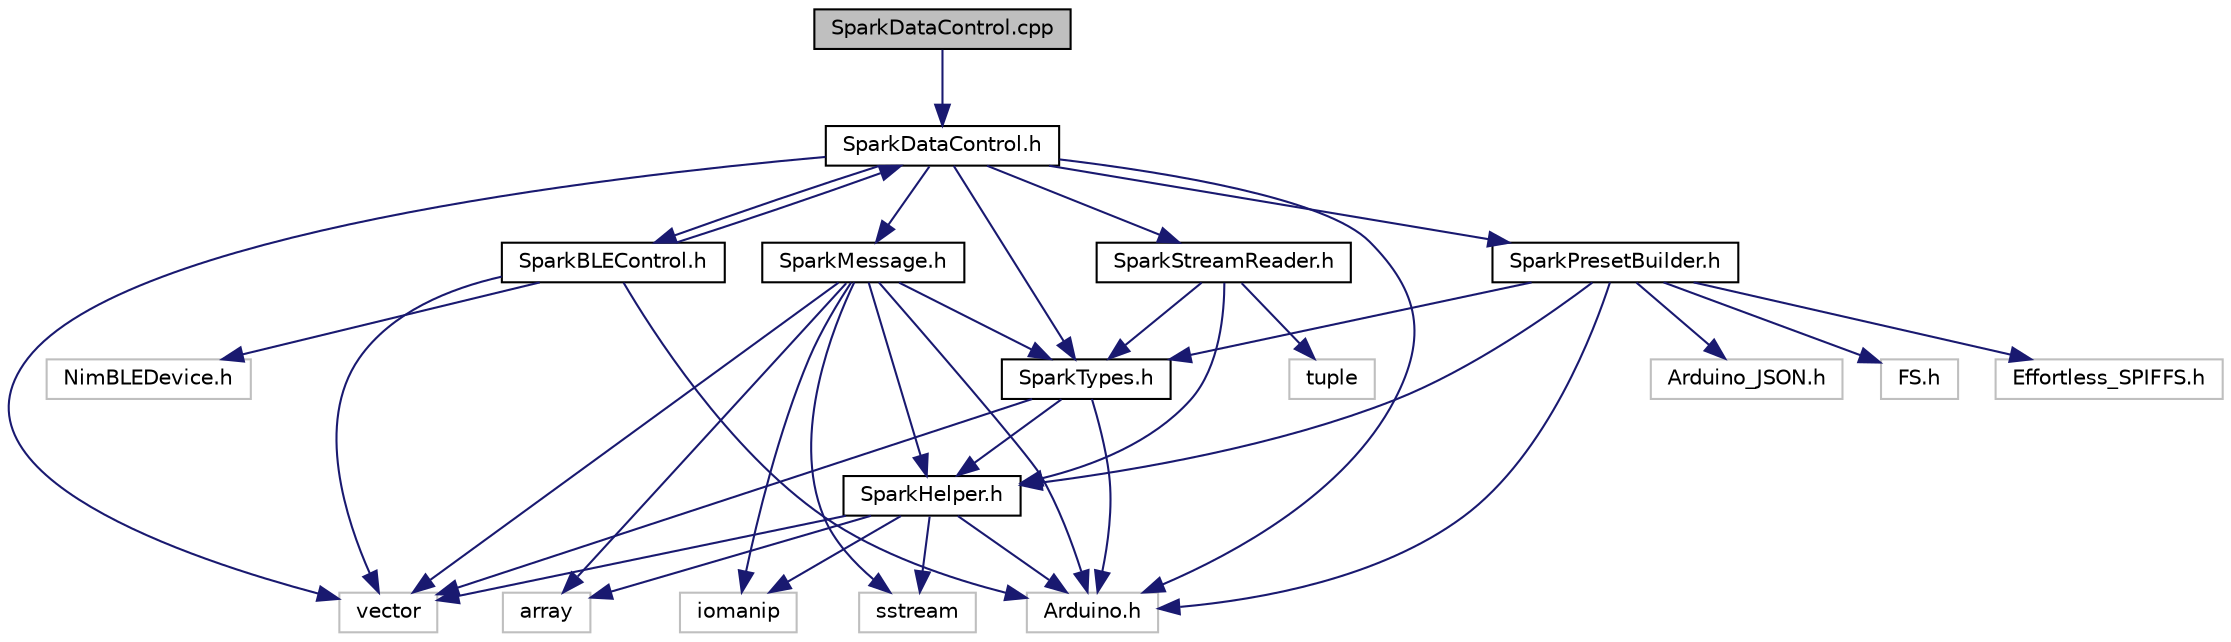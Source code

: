 digraph "SparkDataControl.cpp"
{
 // LATEX_PDF_SIZE
  edge [fontname="Helvetica",fontsize="10",labelfontname="Helvetica",labelfontsize="10"];
  node [fontname="Helvetica",fontsize="10",shape=record];
  Node1 [label="SparkDataControl.cpp",height=0.2,width=0.4,color="black", fillcolor="grey75", style="filled", fontcolor="black",tooltip=" "];
  Node1 -> Node2 [color="midnightblue",fontsize="10",style="solid"];
  Node2 [label="SparkDataControl.h",height=0.2,width=0.4,color="black", fillcolor="white", style="filled",URL="$_spark_data_control_8h.html",tooltip=" "];
  Node2 -> Node3 [color="midnightblue",fontsize="10",style="solid"];
  Node3 [label="vector",height=0.2,width=0.4,color="grey75", fillcolor="white", style="filled",tooltip=" "];
  Node2 -> Node4 [color="midnightblue",fontsize="10",style="solid"];
  Node4 [label="Arduino.h",height=0.2,width=0.4,color="grey75", fillcolor="white", style="filled",tooltip=" "];
  Node2 -> Node5 [color="midnightblue",fontsize="10",style="solid"];
  Node5 [label="SparkBLEControl.h",height=0.2,width=0.4,color="black", fillcolor="white", style="filled",URL="$_spark_b_l_e_control_8h.html",tooltip=" "];
  Node5 -> Node6 [color="midnightblue",fontsize="10",style="solid"];
  Node6 [label="NimBLEDevice.h",height=0.2,width=0.4,color="grey75", fillcolor="white", style="filled",tooltip=" "];
  Node5 -> Node4 [color="midnightblue",fontsize="10",style="solid"];
  Node5 -> Node3 [color="midnightblue",fontsize="10",style="solid"];
  Node5 -> Node2 [color="midnightblue",fontsize="10",style="solid"];
  Node2 -> Node7 [color="midnightblue",fontsize="10",style="solid"];
  Node7 [label="SparkMessage.h",height=0.2,width=0.4,color="black", fillcolor="white", style="filled",URL="$_spark_message_8h.html",tooltip=" "];
  Node7 -> Node8 [color="midnightblue",fontsize="10",style="solid"];
  Node8 [label="array",height=0.2,width=0.4,color="grey75", fillcolor="white", style="filled",tooltip=" "];
  Node7 -> Node3 [color="midnightblue",fontsize="10",style="solid"];
  Node7 -> Node9 [color="midnightblue",fontsize="10",style="solid"];
  Node9 [label="iomanip",height=0.2,width=0.4,color="grey75", fillcolor="white", style="filled",tooltip=" "];
  Node7 -> Node10 [color="midnightblue",fontsize="10",style="solid"];
  Node10 [label="sstream",height=0.2,width=0.4,color="grey75", fillcolor="white", style="filled",tooltip=" "];
  Node7 -> Node4 [color="midnightblue",fontsize="10",style="solid"];
  Node7 -> Node11 [color="midnightblue",fontsize="10",style="solid"];
  Node11 [label="SparkHelper.h",height=0.2,width=0.4,color="black", fillcolor="white", style="filled",URL="$_spark_helper_8h.html",tooltip=" "];
  Node11 -> Node8 [color="midnightblue",fontsize="10",style="solid"];
  Node11 -> Node3 [color="midnightblue",fontsize="10",style="solid"];
  Node11 -> Node9 [color="midnightblue",fontsize="10",style="solid"];
  Node11 -> Node10 [color="midnightblue",fontsize="10",style="solid"];
  Node11 -> Node4 [color="midnightblue",fontsize="10",style="solid"];
  Node7 -> Node12 [color="midnightblue",fontsize="10",style="solid"];
  Node12 [label="SparkTypes.h",height=0.2,width=0.4,color="black", fillcolor="white", style="filled",URL="$_spark_types_8h.html",tooltip=" "];
  Node12 -> Node3 [color="midnightblue",fontsize="10",style="solid"];
  Node12 -> Node4 [color="midnightblue",fontsize="10",style="solid"];
  Node12 -> Node11 [color="midnightblue",fontsize="10",style="solid"];
  Node2 -> Node13 [color="midnightblue",fontsize="10",style="solid"];
  Node13 [label="SparkPresetBuilder.h",height=0.2,width=0.4,color="black", fillcolor="white", style="filled",URL="$_spark_preset_builder_8h.html",tooltip=" "];
  Node13 -> Node4 [color="midnightblue",fontsize="10",style="solid"];
  Node13 -> Node14 [color="midnightblue",fontsize="10",style="solid"];
  Node14 [label="Arduino_JSON.h",height=0.2,width=0.4,color="grey75", fillcolor="white", style="filled",tooltip=" "];
  Node13 -> Node15 [color="midnightblue",fontsize="10",style="solid"];
  Node15 [label="FS.h",height=0.2,width=0.4,color="grey75", fillcolor="white", style="filled",tooltip=" "];
  Node13 -> Node16 [color="midnightblue",fontsize="10",style="solid"];
  Node16 [label="Effortless_SPIFFS.h",height=0.2,width=0.4,color="grey75", fillcolor="white", style="filled",tooltip=" "];
  Node13 -> Node11 [color="midnightblue",fontsize="10",style="solid"];
  Node13 -> Node12 [color="midnightblue",fontsize="10",style="solid"];
  Node2 -> Node17 [color="midnightblue",fontsize="10",style="solid"];
  Node17 [label="SparkStreamReader.h",height=0.2,width=0.4,color="black", fillcolor="white", style="filled",URL="$_spark_stream_reader_8h.html",tooltip=" "];
  Node17 -> Node18 [color="midnightblue",fontsize="10",style="solid"];
  Node18 [label="tuple",height=0.2,width=0.4,color="grey75", fillcolor="white", style="filled",tooltip=" "];
  Node17 -> Node11 [color="midnightblue",fontsize="10",style="solid"];
  Node17 -> Node12 [color="midnightblue",fontsize="10",style="solid"];
  Node2 -> Node12 [color="midnightblue",fontsize="10",style="solid"];
}
